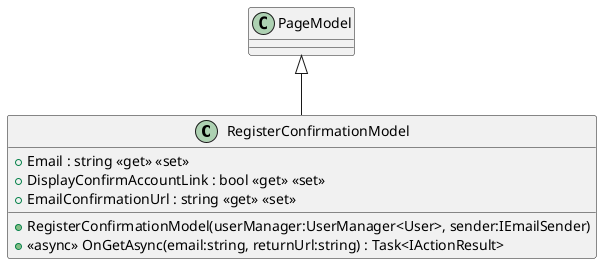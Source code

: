 @startuml
class RegisterConfirmationModel {
    + RegisterConfirmationModel(userManager:UserManager<User>, sender:IEmailSender)
    + Email : string <<get>> <<set>>
    + DisplayConfirmAccountLink : bool <<get>> <<set>>
    + EmailConfirmationUrl : string <<get>> <<set>>
    + <<async>> OnGetAsync(email:string, returnUrl:string) : Task<IActionResult>
}
PageModel <|-- RegisterConfirmationModel
@enduml
